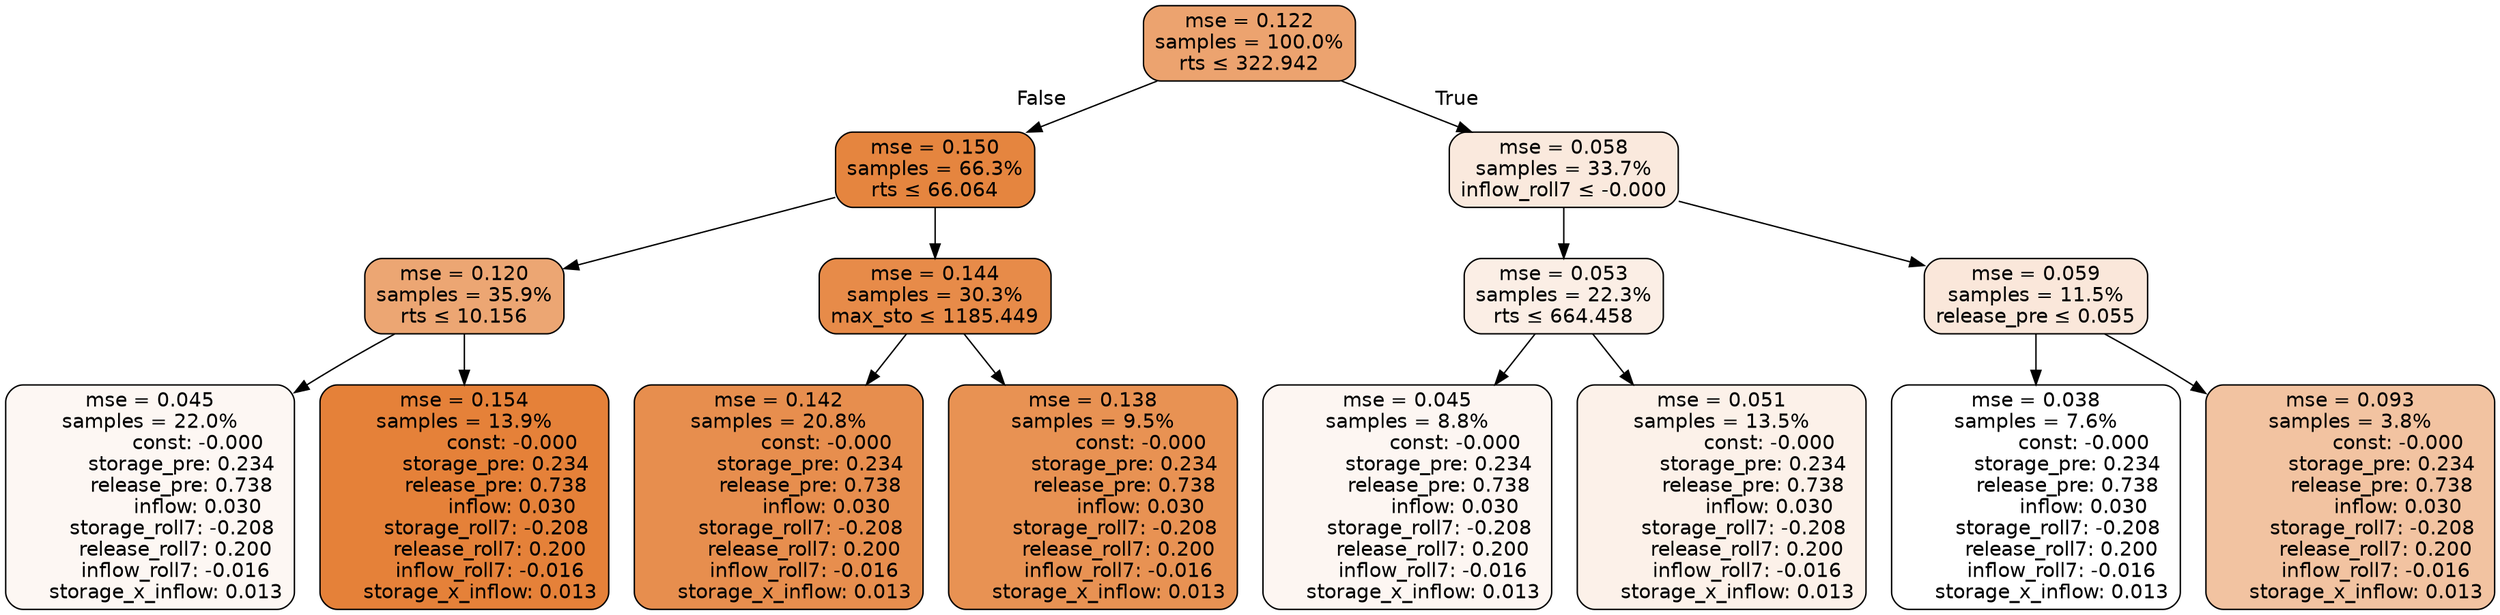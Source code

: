 digraph tree {
node [shape=rectangle, style="filled, rounded", color="black", fontname=helvetica] ;
edge [fontname=helvetica] ;
	"0" [label="mse = 0.122
samples = 100.0%
rts &le; 322.942", fillcolor="#eca36f"]
	"1" [label="mse = 0.150
samples = 66.3%
rts &le; 66.064", fillcolor="#e5853f"]
	"2" [label="mse = 0.120
samples = 35.9%
rts &le; 10.156", fillcolor="#eca673"]
	"3" [label="mse = 0.045
samples = 22.0%
               const: -0.000
          storage_pre: 0.234
          release_pre: 0.738
               inflow: 0.030
       storage_roll7: -0.208
        release_roll7: 0.200
        inflow_roll7: -0.016
     storage_x_inflow: 0.013", fillcolor="#fdf7f3"]
	"4" [label="mse = 0.154
samples = 13.9%
               const: -0.000
          storage_pre: 0.234
          release_pre: 0.738
               inflow: 0.030
       storage_roll7: -0.208
        release_roll7: 0.200
        inflow_roll7: -0.016
     storage_x_inflow: 0.013", fillcolor="#e58139"]
	"5" [label="mse = 0.144
samples = 30.3%
max_sto &le; 1185.449", fillcolor="#e78b49"]
	"6" [label="mse = 0.142
samples = 20.8%
               const: -0.000
          storage_pre: 0.234
          release_pre: 0.738
               inflow: 0.030
       storage_roll7: -0.208
        release_roll7: 0.200
        inflow_roll7: -0.016
     storage_x_inflow: 0.013", fillcolor="#e78e4e"]
	"7" [label="mse = 0.138
samples = 9.5%
               const: -0.000
          storage_pre: 0.234
          release_pre: 0.738
               inflow: 0.030
       storage_roll7: -0.208
        release_roll7: 0.200
        inflow_roll7: -0.016
     storage_x_inflow: 0.013", fillcolor="#e89253"]
	"8" [label="mse = 0.058
samples = 33.7%
inflow_roll7 &le; -0.000", fillcolor="#fae9dd"]
	"9" [label="mse = 0.053
samples = 22.3%
rts &le; 664.458", fillcolor="#fbeee5"]
	"10" [label="mse = 0.045
samples = 8.8%
               const: -0.000
          storage_pre: 0.234
          release_pre: 0.738
               inflow: 0.030
       storage_roll7: -0.208
        release_roll7: 0.200
        inflow_roll7: -0.016
     storage_x_inflow: 0.013", fillcolor="#fdf6f2"]
	"11" [label="mse = 0.051
samples = 13.5%
               const: -0.000
          storage_pre: 0.234
          release_pre: 0.738
               inflow: 0.030
       storage_roll7: -0.208
        release_roll7: 0.200
        inflow_roll7: -0.016
     storage_x_inflow: 0.013", fillcolor="#fcf1e9"]
	"12" [label="mse = 0.059
samples = 11.5%
release_pre &le; 0.055", fillcolor="#fae7da"]
	"13" [label="mse = 0.038
samples = 7.6%
               const: -0.000
          storage_pre: 0.234
          release_pre: 0.738
               inflow: 0.030
       storage_roll7: -0.208
        release_roll7: 0.200
        inflow_roll7: -0.016
     storage_x_inflow: 0.013", fillcolor="#ffffff"]
	"14" [label="mse = 0.093
samples = 3.8%
               const: -0.000
          storage_pre: 0.234
          release_pre: 0.738
               inflow: 0.030
       storage_roll7: -0.208
        release_roll7: 0.200
        inflow_roll7: -0.016
     storage_x_inflow: 0.013", fillcolor="#f2c3a1"]

	"0" -> "1" [labeldistance=2.5, labelangle=45, headlabel="False"]
	"1" -> "2"
	"2" -> "3"
	"2" -> "4"
	"1" -> "5"
	"5" -> "6"
	"5" -> "7"
	"0" -> "8" [labeldistance=2.5, labelangle=-45, headlabel="True"]
	"8" -> "9"
	"9" -> "10"
	"9" -> "11"
	"8" -> "12"
	"12" -> "13"
	"12" -> "14"
}